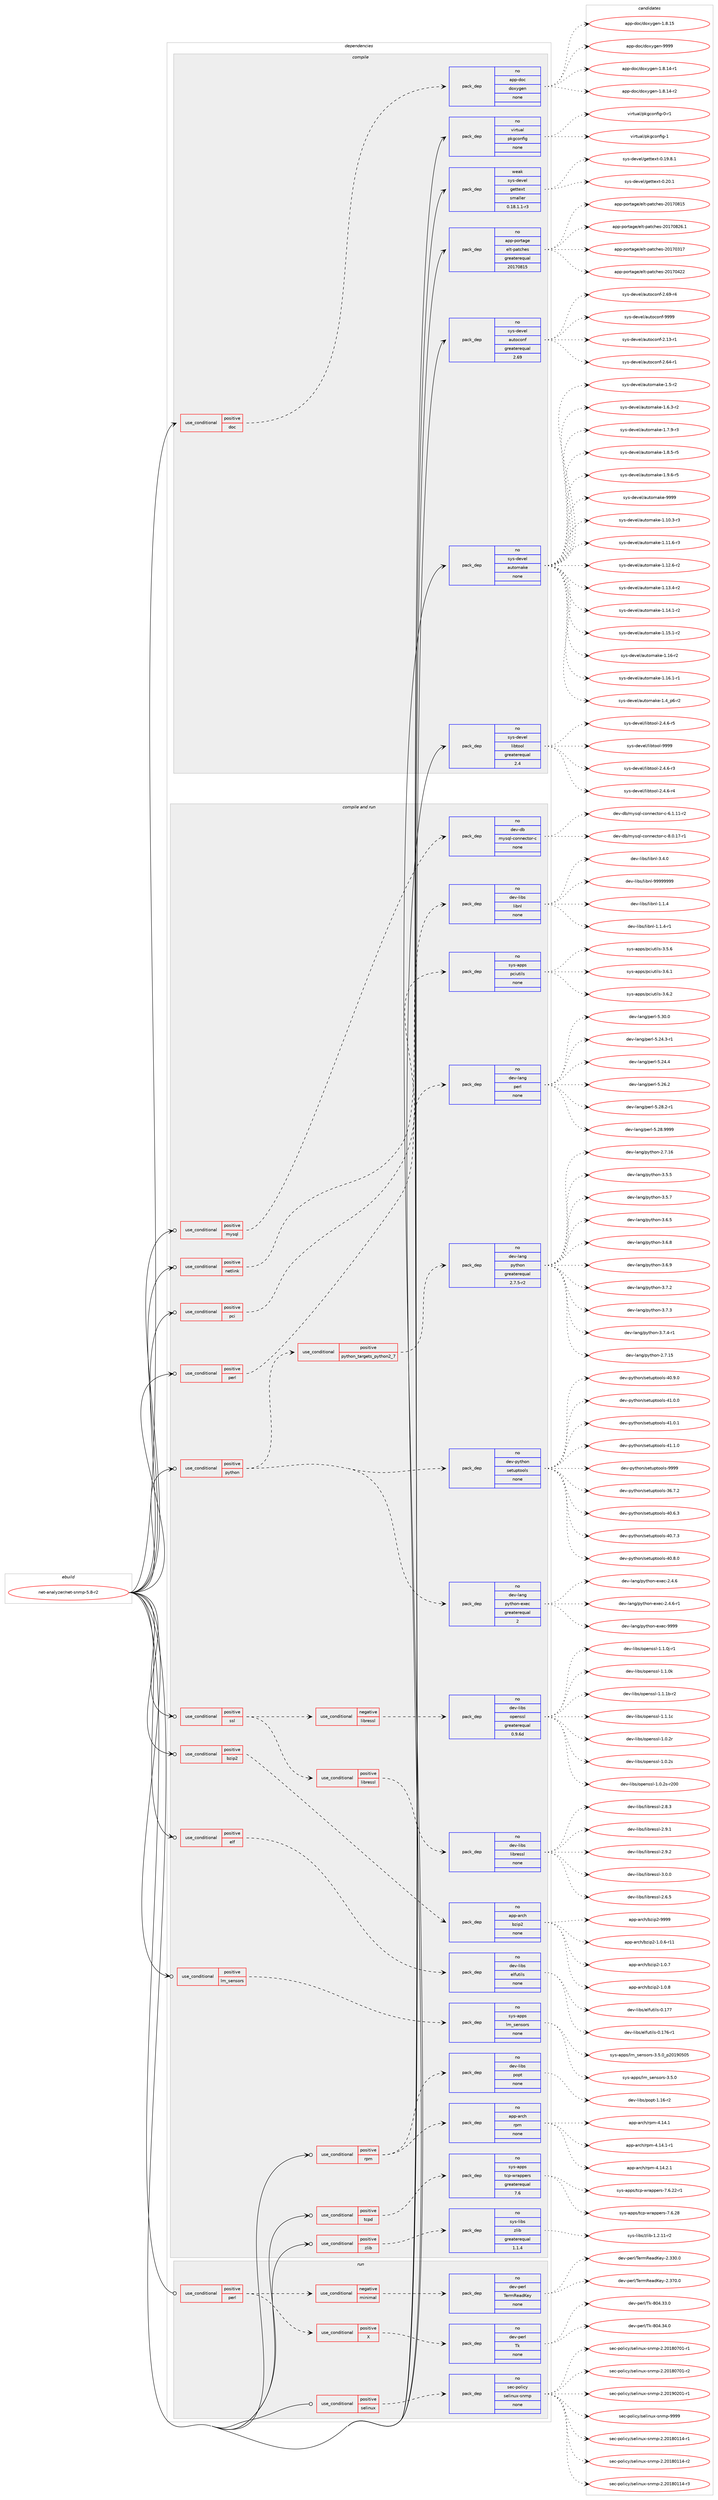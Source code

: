 digraph prolog {

# *************
# Graph options
# *************

newrank=true;
concentrate=true;
compound=true;
graph [rankdir=LR,fontname=Helvetica,fontsize=10,ranksep=1.5];#, ranksep=2.5, nodesep=0.2];
edge  [arrowhead=vee];
node  [fontname=Helvetica,fontsize=10];

# **********
# The ebuild
# **********

subgraph cluster_leftcol {
color=gray;
rank=same;
label=<<i>ebuild</i>>;
id [label="net-analyzer/net-snmp-5.8-r2", color=red, width=4, href="../net-analyzer/net-snmp-5.8-r2.svg"];
}

# ****************
# The dependencies
# ****************

subgraph cluster_midcol {
color=gray;
label=<<i>dependencies</i>>;
subgraph cluster_compile {
fillcolor="#eeeeee";
style=filled;
label=<<i>compile</i>>;
subgraph cond40 {
dependency419 [label=<<TABLE BORDER="0" CELLBORDER="1" CELLSPACING="0" CELLPADDING="4"><TR><TD ROWSPAN="3" CELLPADDING="10">use_conditional</TD></TR><TR><TD>positive</TD></TR><TR><TD>doc</TD></TR></TABLE>>, shape=none, color=red];
subgraph pack372 {
dependency420 [label=<<TABLE BORDER="0" CELLBORDER="1" CELLSPACING="0" CELLPADDING="4" WIDTH="220"><TR><TD ROWSPAN="6" CELLPADDING="30">pack_dep</TD></TR><TR><TD WIDTH="110">no</TD></TR><TR><TD>app-doc</TD></TR><TR><TD>doxygen</TD></TR><TR><TD>none</TD></TR><TR><TD></TD></TR></TABLE>>, shape=none, color=blue];
}
dependency419:e -> dependency420:w [weight=20,style="dashed",arrowhead="vee"];
}
id:e -> dependency419:w [weight=20,style="solid",arrowhead="vee"];
subgraph pack373 {
dependency421 [label=<<TABLE BORDER="0" CELLBORDER="1" CELLSPACING="0" CELLPADDING="4" WIDTH="220"><TR><TD ROWSPAN="6" CELLPADDING="30">pack_dep</TD></TR><TR><TD WIDTH="110">no</TD></TR><TR><TD>app-portage</TD></TR><TR><TD>elt-patches</TD></TR><TR><TD>greaterequal</TD></TR><TR><TD>20170815</TD></TR></TABLE>>, shape=none, color=blue];
}
id:e -> dependency421:w [weight=20,style="solid",arrowhead="vee"];
subgraph pack374 {
dependency422 [label=<<TABLE BORDER="0" CELLBORDER="1" CELLSPACING="0" CELLPADDING="4" WIDTH="220"><TR><TD ROWSPAN="6" CELLPADDING="30">pack_dep</TD></TR><TR><TD WIDTH="110">no</TD></TR><TR><TD>sys-devel</TD></TR><TR><TD>autoconf</TD></TR><TR><TD>greaterequal</TD></TR><TR><TD>2.69</TD></TR></TABLE>>, shape=none, color=blue];
}
id:e -> dependency422:w [weight=20,style="solid",arrowhead="vee"];
subgraph pack375 {
dependency423 [label=<<TABLE BORDER="0" CELLBORDER="1" CELLSPACING="0" CELLPADDING="4" WIDTH="220"><TR><TD ROWSPAN="6" CELLPADDING="30">pack_dep</TD></TR><TR><TD WIDTH="110">no</TD></TR><TR><TD>sys-devel</TD></TR><TR><TD>automake</TD></TR><TR><TD>none</TD></TR><TR><TD></TD></TR></TABLE>>, shape=none, color=blue];
}
id:e -> dependency423:w [weight=20,style="solid",arrowhead="vee"];
subgraph pack376 {
dependency424 [label=<<TABLE BORDER="0" CELLBORDER="1" CELLSPACING="0" CELLPADDING="4" WIDTH="220"><TR><TD ROWSPAN="6" CELLPADDING="30">pack_dep</TD></TR><TR><TD WIDTH="110">no</TD></TR><TR><TD>sys-devel</TD></TR><TR><TD>libtool</TD></TR><TR><TD>greaterequal</TD></TR><TR><TD>2.4</TD></TR></TABLE>>, shape=none, color=blue];
}
id:e -> dependency424:w [weight=20,style="solid",arrowhead="vee"];
subgraph pack377 {
dependency425 [label=<<TABLE BORDER="0" CELLBORDER="1" CELLSPACING="0" CELLPADDING="4" WIDTH="220"><TR><TD ROWSPAN="6" CELLPADDING="30">pack_dep</TD></TR><TR><TD WIDTH="110">no</TD></TR><TR><TD>virtual</TD></TR><TR><TD>pkgconfig</TD></TR><TR><TD>none</TD></TR><TR><TD></TD></TR></TABLE>>, shape=none, color=blue];
}
id:e -> dependency425:w [weight=20,style="solid",arrowhead="vee"];
subgraph pack378 {
dependency426 [label=<<TABLE BORDER="0" CELLBORDER="1" CELLSPACING="0" CELLPADDING="4" WIDTH="220"><TR><TD ROWSPAN="6" CELLPADDING="30">pack_dep</TD></TR><TR><TD WIDTH="110">weak</TD></TR><TR><TD>sys-devel</TD></TR><TR><TD>gettext</TD></TR><TR><TD>smaller</TD></TR><TR><TD>0.18.1.1-r3</TD></TR></TABLE>>, shape=none, color=blue];
}
id:e -> dependency426:w [weight=20,style="solid",arrowhead="vee"];
}
subgraph cluster_compileandrun {
fillcolor="#eeeeee";
style=filled;
label=<<i>compile and run</i>>;
subgraph cond41 {
dependency427 [label=<<TABLE BORDER="0" CELLBORDER="1" CELLSPACING="0" CELLPADDING="4"><TR><TD ROWSPAN="3" CELLPADDING="10">use_conditional</TD></TR><TR><TD>positive</TD></TR><TR><TD>bzip2</TD></TR></TABLE>>, shape=none, color=red];
subgraph pack379 {
dependency428 [label=<<TABLE BORDER="0" CELLBORDER="1" CELLSPACING="0" CELLPADDING="4" WIDTH="220"><TR><TD ROWSPAN="6" CELLPADDING="30">pack_dep</TD></TR><TR><TD WIDTH="110">no</TD></TR><TR><TD>app-arch</TD></TR><TR><TD>bzip2</TD></TR><TR><TD>none</TD></TR><TR><TD></TD></TR></TABLE>>, shape=none, color=blue];
}
dependency427:e -> dependency428:w [weight=20,style="dashed",arrowhead="vee"];
}
id:e -> dependency427:w [weight=20,style="solid",arrowhead="odotvee"];
subgraph cond42 {
dependency429 [label=<<TABLE BORDER="0" CELLBORDER="1" CELLSPACING="0" CELLPADDING="4"><TR><TD ROWSPAN="3" CELLPADDING="10">use_conditional</TD></TR><TR><TD>positive</TD></TR><TR><TD>elf</TD></TR></TABLE>>, shape=none, color=red];
subgraph pack380 {
dependency430 [label=<<TABLE BORDER="0" CELLBORDER="1" CELLSPACING="0" CELLPADDING="4" WIDTH="220"><TR><TD ROWSPAN="6" CELLPADDING="30">pack_dep</TD></TR><TR><TD WIDTH="110">no</TD></TR><TR><TD>dev-libs</TD></TR><TR><TD>elfutils</TD></TR><TR><TD>none</TD></TR><TR><TD></TD></TR></TABLE>>, shape=none, color=blue];
}
dependency429:e -> dependency430:w [weight=20,style="dashed",arrowhead="vee"];
}
id:e -> dependency429:w [weight=20,style="solid",arrowhead="odotvee"];
subgraph cond43 {
dependency431 [label=<<TABLE BORDER="0" CELLBORDER="1" CELLSPACING="0" CELLPADDING="4"><TR><TD ROWSPAN="3" CELLPADDING="10">use_conditional</TD></TR><TR><TD>positive</TD></TR><TR><TD>lm_sensors</TD></TR></TABLE>>, shape=none, color=red];
subgraph pack381 {
dependency432 [label=<<TABLE BORDER="0" CELLBORDER="1" CELLSPACING="0" CELLPADDING="4" WIDTH="220"><TR><TD ROWSPAN="6" CELLPADDING="30">pack_dep</TD></TR><TR><TD WIDTH="110">no</TD></TR><TR><TD>sys-apps</TD></TR><TR><TD>lm_sensors</TD></TR><TR><TD>none</TD></TR><TR><TD></TD></TR></TABLE>>, shape=none, color=blue];
}
dependency431:e -> dependency432:w [weight=20,style="dashed",arrowhead="vee"];
}
id:e -> dependency431:w [weight=20,style="solid",arrowhead="odotvee"];
subgraph cond44 {
dependency433 [label=<<TABLE BORDER="0" CELLBORDER="1" CELLSPACING="0" CELLPADDING="4"><TR><TD ROWSPAN="3" CELLPADDING="10">use_conditional</TD></TR><TR><TD>positive</TD></TR><TR><TD>mysql</TD></TR></TABLE>>, shape=none, color=red];
subgraph pack382 {
dependency434 [label=<<TABLE BORDER="0" CELLBORDER="1" CELLSPACING="0" CELLPADDING="4" WIDTH="220"><TR><TD ROWSPAN="6" CELLPADDING="30">pack_dep</TD></TR><TR><TD WIDTH="110">no</TD></TR><TR><TD>dev-db</TD></TR><TR><TD>mysql-connector-c</TD></TR><TR><TD>none</TD></TR><TR><TD></TD></TR></TABLE>>, shape=none, color=blue];
}
dependency433:e -> dependency434:w [weight=20,style="dashed",arrowhead="vee"];
}
id:e -> dependency433:w [weight=20,style="solid",arrowhead="odotvee"];
subgraph cond45 {
dependency435 [label=<<TABLE BORDER="0" CELLBORDER="1" CELLSPACING="0" CELLPADDING="4"><TR><TD ROWSPAN="3" CELLPADDING="10">use_conditional</TD></TR><TR><TD>positive</TD></TR><TR><TD>netlink</TD></TR></TABLE>>, shape=none, color=red];
subgraph pack383 {
dependency436 [label=<<TABLE BORDER="0" CELLBORDER="1" CELLSPACING="0" CELLPADDING="4" WIDTH="220"><TR><TD ROWSPAN="6" CELLPADDING="30">pack_dep</TD></TR><TR><TD WIDTH="110">no</TD></TR><TR><TD>dev-libs</TD></TR><TR><TD>libnl</TD></TR><TR><TD>none</TD></TR><TR><TD></TD></TR></TABLE>>, shape=none, color=blue];
}
dependency435:e -> dependency436:w [weight=20,style="dashed",arrowhead="vee"];
}
id:e -> dependency435:w [weight=20,style="solid",arrowhead="odotvee"];
subgraph cond46 {
dependency437 [label=<<TABLE BORDER="0" CELLBORDER="1" CELLSPACING="0" CELLPADDING="4"><TR><TD ROWSPAN="3" CELLPADDING="10">use_conditional</TD></TR><TR><TD>positive</TD></TR><TR><TD>pci</TD></TR></TABLE>>, shape=none, color=red];
subgraph pack384 {
dependency438 [label=<<TABLE BORDER="0" CELLBORDER="1" CELLSPACING="0" CELLPADDING="4" WIDTH="220"><TR><TD ROWSPAN="6" CELLPADDING="30">pack_dep</TD></TR><TR><TD WIDTH="110">no</TD></TR><TR><TD>sys-apps</TD></TR><TR><TD>pciutils</TD></TR><TR><TD>none</TD></TR><TR><TD></TD></TR></TABLE>>, shape=none, color=blue];
}
dependency437:e -> dependency438:w [weight=20,style="dashed",arrowhead="vee"];
}
id:e -> dependency437:w [weight=20,style="solid",arrowhead="odotvee"];
subgraph cond47 {
dependency439 [label=<<TABLE BORDER="0" CELLBORDER="1" CELLSPACING="0" CELLPADDING="4"><TR><TD ROWSPAN="3" CELLPADDING="10">use_conditional</TD></TR><TR><TD>positive</TD></TR><TR><TD>perl</TD></TR></TABLE>>, shape=none, color=red];
subgraph pack385 {
dependency440 [label=<<TABLE BORDER="0" CELLBORDER="1" CELLSPACING="0" CELLPADDING="4" WIDTH="220"><TR><TD ROWSPAN="6" CELLPADDING="30">pack_dep</TD></TR><TR><TD WIDTH="110">no</TD></TR><TR><TD>dev-lang</TD></TR><TR><TD>perl</TD></TR><TR><TD>none</TD></TR><TR><TD></TD></TR></TABLE>>, shape=none, color=blue];
}
dependency439:e -> dependency440:w [weight=20,style="dashed",arrowhead="vee"];
}
id:e -> dependency439:w [weight=20,style="solid",arrowhead="odotvee"];
subgraph cond48 {
dependency441 [label=<<TABLE BORDER="0" CELLBORDER="1" CELLSPACING="0" CELLPADDING="4"><TR><TD ROWSPAN="3" CELLPADDING="10">use_conditional</TD></TR><TR><TD>positive</TD></TR><TR><TD>python</TD></TR></TABLE>>, shape=none, color=red];
subgraph pack386 {
dependency442 [label=<<TABLE BORDER="0" CELLBORDER="1" CELLSPACING="0" CELLPADDING="4" WIDTH="220"><TR><TD ROWSPAN="6" CELLPADDING="30">pack_dep</TD></TR><TR><TD WIDTH="110">no</TD></TR><TR><TD>dev-python</TD></TR><TR><TD>setuptools</TD></TR><TR><TD>none</TD></TR><TR><TD></TD></TR></TABLE>>, shape=none, color=blue];
}
dependency441:e -> dependency442:w [weight=20,style="dashed",arrowhead="vee"];
subgraph cond49 {
dependency443 [label=<<TABLE BORDER="0" CELLBORDER="1" CELLSPACING="0" CELLPADDING="4"><TR><TD ROWSPAN="3" CELLPADDING="10">use_conditional</TD></TR><TR><TD>positive</TD></TR><TR><TD>python_targets_python2_7</TD></TR></TABLE>>, shape=none, color=red];
subgraph pack387 {
dependency444 [label=<<TABLE BORDER="0" CELLBORDER="1" CELLSPACING="0" CELLPADDING="4" WIDTH="220"><TR><TD ROWSPAN="6" CELLPADDING="30">pack_dep</TD></TR><TR><TD WIDTH="110">no</TD></TR><TR><TD>dev-lang</TD></TR><TR><TD>python</TD></TR><TR><TD>greaterequal</TD></TR><TR><TD>2.7.5-r2</TD></TR></TABLE>>, shape=none, color=blue];
}
dependency443:e -> dependency444:w [weight=20,style="dashed",arrowhead="vee"];
}
dependency441:e -> dependency443:w [weight=20,style="dashed",arrowhead="vee"];
subgraph pack388 {
dependency445 [label=<<TABLE BORDER="0" CELLBORDER="1" CELLSPACING="0" CELLPADDING="4" WIDTH="220"><TR><TD ROWSPAN="6" CELLPADDING="30">pack_dep</TD></TR><TR><TD WIDTH="110">no</TD></TR><TR><TD>dev-lang</TD></TR><TR><TD>python-exec</TD></TR><TR><TD>greaterequal</TD></TR><TR><TD>2</TD></TR></TABLE>>, shape=none, color=blue];
}
dependency441:e -> dependency445:w [weight=20,style="dashed",arrowhead="vee"];
}
id:e -> dependency441:w [weight=20,style="solid",arrowhead="odotvee"];
subgraph cond50 {
dependency446 [label=<<TABLE BORDER="0" CELLBORDER="1" CELLSPACING="0" CELLPADDING="4"><TR><TD ROWSPAN="3" CELLPADDING="10">use_conditional</TD></TR><TR><TD>positive</TD></TR><TR><TD>rpm</TD></TR></TABLE>>, shape=none, color=red];
subgraph pack389 {
dependency447 [label=<<TABLE BORDER="0" CELLBORDER="1" CELLSPACING="0" CELLPADDING="4" WIDTH="220"><TR><TD ROWSPAN="6" CELLPADDING="30">pack_dep</TD></TR><TR><TD WIDTH="110">no</TD></TR><TR><TD>app-arch</TD></TR><TR><TD>rpm</TD></TR><TR><TD>none</TD></TR><TR><TD></TD></TR></TABLE>>, shape=none, color=blue];
}
dependency446:e -> dependency447:w [weight=20,style="dashed",arrowhead="vee"];
subgraph pack390 {
dependency448 [label=<<TABLE BORDER="0" CELLBORDER="1" CELLSPACING="0" CELLPADDING="4" WIDTH="220"><TR><TD ROWSPAN="6" CELLPADDING="30">pack_dep</TD></TR><TR><TD WIDTH="110">no</TD></TR><TR><TD>dev-libs</TD></TR><TR><TD>popt</TD></TR><TR><TD>none</TD></TR><TR><TD></TD></TR></TABLE>>, shape=none, color=blue];
}
dependency446:e -> dependency448:w [weight=20,style="dashed",arrowhead="vee"];
}
id:e -> dependency446:w [weight=20,style="solid",arrowhead="odotvee"];
subgraph cond51 {
dependency449 [label=<<TABLE BORDER="0" CELLBORDER="1" CELLSPACING="0" CELLPADDING="4"><TR><TD ROWSPAN="3" CELLPADDING="10">use_conditional</TD></TR><TR><TD>positive</TD></TR><TR><TD>ssl</TD></TR></TABLE>>, shape=none, color=red];
subgraph cond52 {
dependency450 [label=<<TABLE BORDER="0" CELLBORDER="1" CELLSPACING="0" CELLPADDING="4"><TR><TD ROWSPAN="3" CELLPADDING="10">use_conditional</TD></TR><TR><TD>negative</TD></TR><TR><TD>libressl</TD></TR></TABLE>>, shape=none, color=red];
subgraph pack391 {
dependency451 [label=<<TABLE BORDER="0" CELLBORDER="1" CELLSPACING="0" CELLPADDING="4" WIDTH="220"><TR><TD ROWSPAN="6" CELLPADDING="30">pack_dep</TD></TR><TR><TD WIDTH="110">no</TD></TR><TR><TD>dev-libs</TD></TR><TR><TD>openssl</TD></TR><TR><TD>greaterequal</TD></TR><TR><TD>0.9.6d</TD></TR></TABLE>>, shape=none, color=blue];
}
dependency450:e -> dependency451:w [weight=20,style="dashed",arrowhead="vee"];
}
dependency449:e -> dependency450:w [weight=20,style="dashed",arrowhead="vee"];
subgraph cond53 {
dependency452 [label=<<TABLE BORDER="0" CELLBORDER="1" CELLSPACING="0" CELLPADDING="4"><TR><TD ROWSPAN="3" CELLPADDING="10">use_conditional</TD></TR><TR><TD>positive</TD></TR><TR><TD>libressl</TD></TR></TABLE>>, shape=none, color=red];
subgraph pack392 {
dependency453 [label=<<TABLE BORDER="0" CELLBORDER="1" CELLSPACING="0" CELLPADDING="4" WIDTH="220"><TR><TD ROWSPAN="6" CELLPADDING="30">pack_dep</TD></TR><TR><TD WIDTH="110">no</TD></TR><TR><TD>dev-libs</TD></TR><TR><TD>libressl</TD></TR><TR><TD>none</TD></TR><TR><TD></TD></TR></TABLE>>, shape=none, color=blue];
}
dependency452:e -> dependency453:w [weight=20,style="dashed",arrowhead="vee"];
}
dependency449:e -> dependency452:w [weight=20,style="dashed",arrowhead="vee"];
}
id:e -> dependency449:w [weight=20,style="solid",arrowhead="odotvee"];
subgraph cond54 {
dependency454 [label=<<TABLE BORDER="0" CELLBORDER="1" CELLSPACING="0" CELLPADDING="4"><TR><TD ROWSPAN="3" CELLPADDING="10">use_conditional</TD></TR><TR><TD>positive</TD></TR><TR><TD>tcpd</TD></TR></TABLE>>, shape=none, color=red];
subgraph pack393 {
dependency455 [label=<<TABLE BORDER="0" CELLBORDER="1" CELLSPACING="0" CELLPADDING="4" WIDTH="220"><TR><TD ROWSPAN="6" CELLPADDING="30">pack_dep</TD></TR><TR><TD WIDTH="110">no</TD></TR><TR><TD>sys-apps</TD></TR><TR><TD>tcp-wrappers</TD></TR><TR><TD>greaterequal</TD></TR><TR><TD>7.6</TD></TR></TABLE>>, shape=none, color=blue];
}
dependency454:e -> dependency455:w [weight=20,style="dashed",arrowhead="vee"];
}
id:e -> dependency454:w [weight=20,style="solid",arrowhead="odotvee"];
subgraph cond55 {
dependency456 [label=<<TABLE BORDER="0" CELLBORDER="1" CELLSPACING="0" CELLPADDING="4"><TR><TD ROWSPAN="3" CELLPADDING="10">use_conditional</TD></TR><TR><TD>positive</TD></TR><TR><TD>zlib</TD></TR></TABLE>>, shape=none, color=red];
subgraph pack394 {
dependency457 [label=<<TABLE BORDER="0" CELLBORDER="1" CELLSPACING="0" CELLPADDING="4" WIDTH="220"><TR><TD ROWSPAN="6" CELLPADDING="30">pack_dep</TD></TR><TR><TD WIDTH="110">no</TD></TR><TR><TD>sys-libs</TD></TR><TR><TD>zlib</TD></TR><TR><TD>greaterequal</TD></TR><TR><TD>1.1.4</TD></TR></TABLE>>, shape=none, color=blue];
}
dependency456:e -> dependency457:w [weight=20,style="dashed",arrowhead="vee"];
}
id:e -> dependency456:w [weight=20,style="solid",arrowhead="odotvee"];
}
subgraph cluster_run {
fillcolor="#eeeeee";
style=filled;
label=<<i>run</i>>;
subgraph cond56 {
dependency458 [label=<<TABLE BORDER="0" CELLBORDER="1" CELLSPACING="0" CELLPADDING="4"><TR><TD ROWSPAN="3" CELLPADDING="10">use_conditional</TD></TR><TR><TD>positive</TD></TR><TR><TD>perl</TD></TR></TABLE>>, shape=none, color=red];
subgraph cond57 {
dependency459 [label=<<TABLE BORDER="0" CELLBORDER="1" CELLSPACING="0" CELLPADDING="4"><TR><TD ROWSPAN="3" CELLPADDING="10">use_conditional</TD></TR><TR><TD>positive</TD></TR><TR><TD>X</TD></TR></TABLE>>, shape=none, color=red];
subgraph pack395 {
dependency460 [label=<<TABLE BORDER="0" CELLBORDER="1" CELLSPACING="0" CELLPADDING="4" WIDTH="220"><TR><TD ROWSPAN="6" CELLPADDING="30">pack_dep</TD></TR><TR><TD WIDTH="110">no</TD></TR><TR><TD>dev-perl</TD></TR><TR><TD>Tk</TD></TR><TR><TD>none</TD></TR><TR><TD></TD></TR></TABLE>>, shape=none, color=blue];
}
dependency459:e -> dependency460:w [weight=20,style="dashed",arrowhead="vee"];
}
dependency458:e -> dependency459:w [weight=20,style="dashed",arrowhead="vee"];
subgraph cond58 {
dependency461 [label=<<TABLE BORDER="0" CELLBORDER="1" CELLSPACING="0" CELLPADDING="4"><TR><TD ROWSPAN="3" CELLPADDING="10">use_conditional</TD></TR><TR><TD>negative</TD></TR><TR><TD>minimal</TD></TR></TABLE>>, shape=none, color=red];
subgraph pack396 {
dependency462 [label=<<TABLE BORDER="0" CELLBORDER="1" CELLSPACING="0" CELLPADDING="4" WIDTH="220"><TR><TD ROWSPAN="6" CELLPADDING="30">pack_dep</TD></TR><TR><TD WIDTH="110">no</TD></TR><TR><TD>dev-perl</TD></TR><TR><TD>TermReadKey</TD></TR><TR><TD>none</TD></TR><TR><TD></TD></TR></TABLE>>, shape=none, color=blue];
}
dependency461:e -> dependency462:w [weight=20,style="dashed",arrowhead="vee"];
}
dependency458:e -> dependency461:w [weight=20,style="dashed",arrowhead="vee"];
}
id:e -> dependency458:w [weight=20,style="solid",arrowhead="odot"];
subgraph cond59 {
dependency463 [label=<<TABLE BORDER="0" CELLBORDER="1" CELLSPACING="0" CELLPADDING="4"><TR><TD ROWSPAN="3" CELLPADDING="10">use_conditional</TD></TR><TR><TD>positive</TD></TR><TR><TD>selinux</TD></TR></TABLE>>, shape=none, color=red];
subgraph pack397 {
dependency464 [label=<<TABLE BORDER="0" CELLBORDER="1" CELLSPACING="0" CELLPADDING="4" WIDTH="220"><TR><TD ROWSPAN="6" CELLPADDING="30">pack_dep</TD></TR><TR><TD WIDTH="110">no</TD></TR><TR><TD>sec-policy</TD></TR><TR><TD>selinux-snmp</TD></TR><TR><TD>none</TD></TR><TR><TD></TD></TR></TABLE>>, shape=none, color=blue];
}
dependency463:e -> dependency464:w [weight=20,style="dashed",arrowhead="vee"];
}
id:e -> dependency463:w [weight=20,style="solid",arrowhead="odot"];
}
}

# **************
# The candidates
# **************

subgraph cluster_choices {
rank=same;
color=gray;
label=<<i>candidates</i>>;

subgraph choice372 {
color=black;
nodesep=1;
choice97112112451001119947100111120121103101110454946564649524511449 [label="app-doc/doxygen-1.8.14-r1", color=red, width=4,href="../app-doc/doxygen-1.8.14-r1.svg"];
choice97112112451001119947100111120121103101110454946564649524511450 [label="app-doc/doxygen-1.8.14-r2", color=red, width=4,href="../app-doc/doxygen-1.8.14-r2.svg"];
choice9711211245100111994710011112012110310111045494656464953 [label="app-doc/doxygen-1.8.15", color=red, width=4,href="../app-doc/doxygen-1.8.15.svg"];
choice971121124510011199471001111201211031011104557575757 [label="app-doc/doxygen-9999", color=red, width=4,href="../app-doc/doxygen-9999.svg"];
dependency420:e -> choice97112112451001119947100111120121103101110454946564649524511449:w [style=dotted,weight="100"];
dependency420:e -> choice97112112451001119947100111120121103101110454946564649524511450:w [style=dotted,weight="100"];
dependency420:e -> choice9711211245100111994710011112012110310111045494656464953:w [style=dotted,weight="100"];
dependency420:e -> choice971121124510011199471001111201211031011104557575757:w [style=dotted,weight="100"];
}
subgraph choice373 {
color=black;
nodesep=1;
choice97112112451121111141169710310147101108116451129711699104101115455048495548514955 [label="app-portage/elt-patches-20170317", color=red, width=4,href="../app-portage/elt-patches-20170317.svg"];
choice97112112451121111141169710310147101108116451129711699104101115455048495548525050 [label="app-portage/elt-patches-20170422", color=red, width=4,href="../app-portage/elt-patches-20170422.svg"];
choice97112112451121111141169710310147101108116451129711699104101115455048495548564953 [label="app-portage/elt-patches-20170815", color=red, width=4,href="../app-portage/elt-patches-20170815.svg"];
choice971121124511211111411697103101471011081164511297116991041011154550484955485650544649 [label="app-portage/elt-patches-20170826.1", color=red, width=4,href="../app-portage/elt-patches-20170826.1.svg"];
dependency421:e -> choice97112112451121111141169710310147101108116451129711699104101115455048495548514955:w [style=dotted,weight="100"];
dependency421:e -> choice97112112451121111141169710310147101108116451129711699104101115455048495548525050:w [style=dotted,weight="100"];
dependency421:e -> choice97112112451121111141169710310147101108116451129711699104101115455048495548564953:w [style=dotted,weight="100"];
dependency421:e -> choice971121124511211111411697103101471011081164511297116991041011154550484955485650544649:w [style=dotted,weight="100"];
}
subgraph choice374 {
color=black;
nodesep=1;
choice1151211154510010111810110847971171161119911111010245504649514511449 [label="sys-devel/autoconf-2.13-r1", color=red, width=4,href="../sys-devel/autoconf-2.13-r1.svg"];
choice1151211154510010111810110847971171161119911111010245504654524511449 [label="sys-devel/autoconf-2.64-r1", color=red, width=4,href="../sys-devel/autoconf-2.64-r1.svg"];
choice1151211154510010111810110847971171161119911111010245504654574511452 [label="sys-devel/autoconf-2.69-r4", color=red, width=4,href="../sys-devel/autoconf-2.69-r4.svg"];
choice115121115451001011181011084797117116111991111101024557575757 [label="sys-devel/autoconf-9999", color=red, width=4,href="../sys-devel/autoconf-9999.svg"];
dependency422:e -> choice1151211154510010111810110847971171161119911111010245504649514511449:w [style=dotted,weight="100"];
dependency422:e -> choice1151211154510010111810110847971171161119911111010245504654524511449:w [style=dotted,weight="100"];
dependency422:e -> choice1151211154510010111810110847971171161119911111010245504654574511452:w [style=dotted,weight="100"];
dependency422:e -> choice115121115451001011181011084797117116111991111101024557575757:w [style=dotted,weight="100"];
}
subgraph choice375 {
color=black;
nodesep=1;
choice11512111545100101118101108479711711611110997107101454946494846514511451 [label="sys-devel/automake-1.10.3-r3", color=red, width=4,href="../sys-devel/automake-1.10.3-r3.svg"];
choice11512111545100101118101108479711711611110997107101454946494946544511451 [label="sys-devel/automake-1.11.6-r3", color=red, width=4,href="../sys-devel/automake-1.11.6-r3.svg"];
choice11512111545100101118101108479711711611110997107101454946495046544511450 [label="sys-devel/automake-1.12.6-r2", color=red, width=4,href="../sys-devel/automake-1.12.6-r2.svg"];
choice11512111545100101118101108479711711611110997107101454946495146524511450 [label="sys-devel/automake-1.13.4-r2", color=red, width=4,href="../sys-devel/automake-1.13.4-r2.svg"];
choice11512111545100101118101108479711711611110997107101454946495246494511450 [label="sys-devel/automake-1.14.1-r2", color=red, width=4,href="../sys-devel/automake-1.14.1-r2.svg"];
choice11512111545100101118101108479711711611110997107101454946495346494511450 [label="sys-devel/automake-1.15.1-r2", color=red, width=4,href="../sys-devel/automake-1.15.1-r2.svg"];
choice1151211154510010111810110847971171161111099710710145494649544511450 [label="sys-devel/automake-1.16-r2", color=red, width=4,href="../sys-devel/automake-1.16-r2.svg"];
choice11512111545100101118101108479711711611110997107101454946495446494511449 [label="sys-devel/automake-1.16.1-r1", color=red, width=4,href="../sys-devel/automake-1.16.1-r1.svg"];
choice115121115451001011181011084797117116111109971071014549465295112544511450 [label="sys-devel/automake-1.4_p6-r2", color=red, width=4,href="../sys-devel/automake-1.4_p6-r2.svg"];
choice11512111545100101118101108479711711611110997107101454946534511450 [label="sys-devel/automake-1.5-r2", color=red, width=4,href="../sys-devel/automake-1.5-r2.svg"];
choice115121115451001011181011084797117116111109971071014549465446514511450 [label="sys-devel/automake-1.6.3-r2", color=red, width=4,href="../sys-devel/automake-1.6.3-r2.svg"];
choice115121115451001011181011084797117116111109971071014549465546574511451 [label="sys-devel/automake-1.7.9-r3", color=red, width=4,href="../sys-devel/automake-1.7.9-r3.svg"];
choice115121115451001011181011084797117116111109971071014549465646534511453 [label="sys-devel/automake-1.8.5-r5", color=red, width=4,href="../sys-devel/automake-1.8.5-r5.svg"];
choice115121115451001011181011084797117116111109971071014549465746544511453 [label="sys-devel/automake-1.9.6-r5", color=red, width=4,href="../sys-devel/automake-1.9.6-r5.svg"];
choice115121115451001011181011084797117116111109971071014557575757 [label="sys-devel/automake-9999", color=red, width=4,href="../sys-devel/automake-9999.svg"];
dependency423:e -> choice11512111545100101118101108479711711611110997107101454946494846514511451:w [style=dotted,weight="100"];
dependency423:e -> choice11512111545100101118101108479711711611110997107101454946494946544511451:w [style=dotted,weight="100"];
dependency423:e -> choice11512111545100101118101108479711711611110997107101454946495046544511450:w [style=dotted,weight="100"];
dependency423:e -> choice11512111545100101118101108479711711611110997107101454946495146524511450:w [style=dotted,weight="100"];
dependency423:e -> choice11512111545100101118101108479711711611110997107101454946495246494511450:w [style=dotted,weight="100"];
dependency423:e -> choice11512111545100101118101108479711711611110997107101454946495346494511450:w [style=dotted,weight="100"];
dependency423:e -> choice1151211154510010111810110847971171161111099710710145494649544511450:w [style=dotted,weight="100"];
dependency423:e -> choice11512111545100101118101108479711711611110997107101454946495446494511449:w [style=dotted,weight="100"];
dependency423:e -> choice115121115451001011181011084797117116111109971071014549465295112544511450:w [style=dotted,weight="100"];
dependency423:e -> choice11512111545100101118101108479711711611110997107101454946534511450:w [style=dotted,weight="100"];
dependency423:e -> choice115121115451001011181011084797117116111109971071014549465446514511450:w [style=dotted,weight="100"];
dependency423:e -> choice115121115451001011181011084797117116111109971071014549465546574511451:w [style=dotted,weight="100"];
dependency423:e -> choice115121115451001011181011084797117116111109971071014549465646534511453:w [style=dotted,weight="100"];
dependency423:e -> choice115121115451001011181011084797117116111109971071014549465746544511453:w [style=dotted,weight="100"];
dependency423:e -> choice115121115451001011181011084797117116111109971071014557575757:w [style=dotted,weight="100"];
}
subgraph choice376 {
color=black;
nodesep=1;
choice1151211154510010111810110847108105981161111111084550465246544511451 [label="sys-devel/libtool-2.4.6-r3", color=red, width=4,href="../sys-devel/libtool-2.4.6-r3.svg"];
choice1151211154510010111810110847108105981161111111084550465246544511452 [label="sys-devel/libtool-2.4.6-r4", color=red, width=4,href="../sys-devel/libtool-2.4.6-r4.svg"];
choice1151211154510010111810110847108105981161111111084550465246544511453 [label="sys-devel/libtool-2.4.6-r5", color=red, width=4,href="../sys-devel/libtool-2.4.6-r5.svg"];
choice1151211154510010111810110847108105981161111111084557575757 [label="sys-devel/libtool-9999", color=red, width=4,href="../sys-devel/libtool-9999.svg"];
dependency424:e -> choice1151211154510010111810110847108105981161111111084550465246544511451:w [style=dotted,weight="100"];
dependency424:e -> choice1151211154510010111810110847108105981161111111084550465246544511452:w [style=dotted,weight="100"];
dependency424:e -> choice1151211154510010111810110847108105981161111111084550465246544511453:w [style=dotted,weight="100"];
dependency424:e -> choice1151211154510010111810110847108105981161111111084557575757:w [style=dotted,weight="100"];
}
subgraph choice377 {
color=black;
nodesep=1;
choice11810511411611797108471121071039911111010210510345484511449 [label="virtual/pkgconfig-0-r1", color=red, width=4,href="../virtual/pkgconfig-0-r1.svg"];
choice1181051141161179710847112107103991111101021051034549 [label="virtual/pkgconfig-1", color=red, width=4,href="../virtual/pkgconfig-1.svg"];
dependency425:e -> choice11810511411611797108471121071039911111010210510345484511449:w [style=dotted,weight="100"];
dependency425:e -> choice1181051141161179710847112107103991111101021051034549:w [style=dotted,weight="100"];
}
subgraph choice378 {
color=black;
nodesep=1;
choice1151211154510010111810110847103101116116101120116454846495746564649 [label="sys-devel/gettext-0.19.8.1", color=red, width=4,href="../sys-devel/gettext-0.19.8.1.svg"];
choice115121115451001011181011084710310111611610112011645484650484649 [label="sys-devel/gettext-0.20.1", color=red, width=4,href="../sys-devel/gettext-0.20.1.svg"];
dependency426:e -> choice1151211154510010111810110847103101116116101120116454846495746564649:w [style=dotted,weight="100"];
dependency426:e -> choice115121115451001011181011084710310111611610112011645484650484649:w [style=dotted,weight="100"];
}
subgraph choice379 {
color=black;
nodesep=1;
choice97112112459711499104479812210511250454946484654451144949 [label="app-arch/bzip2-1.0.6-r11", color=red, width=4,href="../app-arch/bzip2-1.0.6-r11.svg"];
choice97112112459711499104479812210511250454946484655 [label="app-arch/bzip2-1.0.7", color=red, width=4,href="../app-arch/bzip2-1.0.7.svg"];
choice97112112459711499104479812210511250454946484656 [label="app-arch/bzip2-1.0.8", color=red, width=4,href="../app-arch/bzip2-1.0.8.svg"];
choice971121124597114991044798122105112504557575757 [label="app-arch/bzip2-9999", color=red, width=4,href="../app-arch/bzip2-9999.svg"];
dependency428:e -> choice97112112459711499104479812210511250454946484654451144949:w [style=dotted,weight="100"];
dependency428:e -> choice97112112459711499104479812210511250454946484655:w [style=dotted,weight="100"];
dependency428:e -> choice97112112459711499104479812210511250454946484656:w [style=dotted,weight="100"];
dependency428:e -> choice971121124597114991044798122105112504557575757:w [style=dotted,weight="100"];
}
subgraph choice380 {
color=black;
nodesep=1;
choice1001011184510810598115471011081021171161051081154548464955544511449 [label="dev-libs/elfutils-0.176-r1", color=red, width=4,href="../dev-libs/elfutils-0.176-r1.svg"];
choice100101118451081059811547101108102117116105108115454846495555 [label="dev-libs/elfutils-0.177", color=red, width=4,href="../dev-libs/elfutils-0.177.svg"];
dependency430:e -> choice1001011184510810598115471011081021171161051081154548464955544511449:w [style=dotted,weight="100"];
dependency430:e -> choice100101118451081059811547101108102117116105108115454846495555:w [style=dotted,weight="100"];
}
subgraph choice381 {
color=black;
nodesep=1;
choice11512111545971121121154710810995115101110115111114115455146534648 [label="sys-apps/lm_sensors-3.5.0", color=red, width=4,href="../sys-apps/lm_sensors-3.5.0.svg"];
choice11512111545971121121154710810995115101110115111114115455146534648951125048495748534853 [label="sys-apps/lm_sensors-3.5.0_p20190505", color=red, width=4,href="../sys-apps/lm_sensors-3.5.0_p20190505.svg"];
dependency432:e -> choice11512111545971121121154710810995115101110115111114115455146534648:w [style=dotted,weight="100"];
dependency432:e -> choice11512111545971121121154710810995115101110115111114115455146534648951125048495748534853:w [style=dotted,weight="100"];
}
subgraph choice382 {
color=black;
nodesep=1;
choice1001011184510098471091211151131084599111110110101991161111144599455446494649494511450 [label="dev-db/mysql-connector-c-6.1.11-r2", color=red, width=4,href="../dev-db/mysql-connector-c-6.1.11-r2.svg"];
choice1001011184510098471091211151131084599111110110101991161111144599455646484649554511449 [label="dev-db/mysql-connector-c-8.0.17-r1", color=red, width=4,href="../dev-db/mysql-connector-c-8.0.17-r1.svg"];
dependency434:e -> choice1001011184510098471091211151131084599111110110101991161111144599455446494649494511450:w [style=dotted,weight="100"];
dependency434:e -> choice1001011184510098471091211151131084599111110110101991161111144599455646484649554511449:w [style=dotted,weight="100"];
}
subgraph choice383 {
color=black;
nodesep=1;
choice10010111845108105981154710810598110108454946494652 [label="dev-libs/libnl-1.1.4", color=red, width=4,href="../dev-libs/libnl-1.1.4.svg"];
choice100101118451081059811547108105981101084549464946524511449 [label="dev-libs/libnl-1.1.4-r1", color=red, width=4,href="../dev-libs/libnl-1.1.4-r1.svg"];
choice10010111845108105981154710810598110108455146524648 [label="dev-libs/libnl-3.4.0", color=red, width=4,href="../dev-libs/libnl-3.4.0.svg"];
choice10010111845108105981154710810598110108455757575757575757 [label="dev-libs/libnl-99999999", color=red, width=4,href="../dev-libs/libnl-99999999.svg"];
dependency436:e -> choice10010111845108105981154710810598110108454946494652:w [style=dotted,weight="100"];
dependency436:e -> choice100101118451081059811547108105981101084549464946524511449:w [style=dotted,weight="100"];
dependency436:e -> choice10010111845108105981154710810598110108455146524648:w [style=dotted,weight="100"];
dependency436:e -> choice10010111845108105981154710810598110108455757575757575757:w [style=dotted,weight="100"];
}
subgraph choice384 {
color=black;
nodesep=1;
choice11512111545971121121154711299105117116105108115455146534654 [label="sys-apps/pciutils-3.5.6", color=red, width=4,href="../sys-apps/pciutils-3.5.6.svg"];
choice11512111545971121121154711299105117116105108115455146544649 [label="sys-apps/pciutils-3.6.1", color=red, width=4,href="../sys-apps/pciutils-3.6.1.svg"];
choice11512111545971121121154711299105117116105108115455146544650 [label="sys-apps/pciutils-3.6.2", color=red, width=4,href="../sys-apps/pciutils-3.6.2.svg"];
dependency438:e -> choice11512111545971121121154711299105117116105108115455146534654:w [style=dotted,weight="100"];
dependency438:e -> choice11512111545971121121154711299105117116105108115455146544649:w [style=dotted,weight="100"];
dependency438:e -> choice11512111545971121121154711299105117116105108115455146544650:w [style=dotted,weight="100"];
}
subgraph choice385 {
color=black;
nodesep=1;
choice100101118451089711010347112101114108455346505246514511449 [label="dev-lang/perl-5.24.3-r1", color=red, width=4,href="../dev-lang/perl-5.24.3-r1.svg"];
choice10010111845108971101034711210111410845534650524652 [label="dev-lang/perl-5.24.4", color=red, width=4,href="../dev-lang/perl-5.24.4.svg"];
choice10010111845108971101034711210111410845534650544650 [label="dev-lang/perl-5.26.2", color=red, width=4,href="../dev-lang/perl-5.26.2.svg"];
choice100101118451089711010347112101114108455346505646504511449 [label="dev-lang/perl-5.28.2-r1", color=red, width=4,href="../dev-lang/perl-5.28.2-r1.svg"];
choice10010111845108971101034711210111410845534650564657575757 [label="dev-lang/perl-5.28.9999", color=red, width=4,href="../dev-lang/perl-5.28.9999.svg"];
choice10010111845108971101034711210111410845534651484648 [label="dev-lang/perl-5.30.0", color=red, width=4,href="../dev-lang/perl-5.30.0.svg"];
dependency440:e -> choice100101118451089711010347112101114108455346505246514511449:w [style=dotted,weight="100"];
dependency440:e -> choice10010111845108971101034711210111410845534650524652:w [style=dotted,weight="100"];
dependency440:e -> choice10010111845108971101034711210111410845534650544650:w [style=dotted,weight="100"];
dependency440:e -> choice100101118451089711010347112101114108455346505646504511449:w [style=dotted,weight="100"];
dependency440:e -> choice10010111845108971101034711210111410845534650564657575757:w [style=dotted,weight="100"];
dependency440:e -> choice10010111845108971101034711210111410845534651484648:w [style=dotted,weight="100"];
}
subgraph choice386 {
color=black;
nodesep=1;
choice100101118451121211161041111104711510111611711211611111110811545515446554650 [label="dev-python/setuptools-36.7.2", color=red, width=4,href="../dev-python/setuptools-36.7.2.svg"];
choice100101118451121211161041111104711510111611711211611111110811545524846544651 [label="dev-python/setuptools-40.6.3", color=red, width=4,href="../dev-python/setuptools-40.6.3.svg"];
choice100101118451121211161041111104711510111611711211611111110811545524846554651 [label="dev-python/setuptools-40.7.3", color=red, width=4,href="../dev-python/setuptools-40.7.3.svg"];
choice100101118451121211161041111104711510111611711211611111110811545524846564648 [label="dev-python/setuptools-40.8.0", color=red, width=4,href="../dev-python/setuptools-40.8.0.svg"];
choice100101118451121211161041111104711510111611711211611111110811545524846574648 [label="dev-python/setuptools-40.9.0", color=red, width=4,href="../dev-python/setuptools-40.9.0.svg"];
choice100101118451121211161041111104711510111611711211611111110811545524946484648 [label="dev-python/setuptools-41.0.0", color=red, width=4,href="../dev-python/setuptools-41.0.0.svg"];
choice100101118451121211161041111104711510111611711211611111110811545524946484649 [label="dev-python/setuptools-41.0.1", color=red, width=4,href="../dev-python/setuptools-41.0.1.svg"];
choice100101118451121211161041111104711510111611711211611111110811545524946494648 [label="dev-python/setuptools-41.1.0", color=red, width=4,href="../dev-python/setuptools-41.1.0.svg"];
choice10010111845112121116104111110471151011161171121161111111081154557575757 [label="dev-python/setuptools-9999", color=red, width=4,href="../dev-python/setuptools-9999.svg"];
dependency442:e -> choice100101118451121211161041111104711510111611711211611111110811545515446554650:w [style=dotted,weight="100"];
dependency442:e -> choice100101118451121211161041111104711510111611711211611111110811545524846544651:w [style=dotted,weight="100"];
dependency442:e -> choice100101118451121211161041111104711510111611711211611111110811545524846554651:w [style=dotted,weight="100"];
dependency442:e -> choice100101118451121211161041111104711510111611711211611111110811545524846564648:w [style=dotted,weight="100"];
dependency442:e -> choice100101118451121211161041111104711510111611711211611111110811545524846574648:w [style=dotted,weight="100"];
dependency442:e -> choice100101118451121211161041111104711510111611711211611111110811545524946484648:w [style=dotted,weight="100"];
dependency442:e -> choice100101118451121211161041111104711510111611711211611111110811545524946484649:w [style=dotted,weight="100"];
dependency442:e -> choice100101118451121211161041111104711510111611711211611111110811545524946494648:w [style=dotted,weight="100"];
dependency442:e -> choice10010111845112121116104111110471151011161171121161111111081154557575757:w [style=dotted,weight="100"];
}
subgraph choice387 {
color=black;
nodesep=1;
choice10010111845108971101034711212111610411111045504655464953 [label="dev-lang/python-2.7.15", color=red, width=4,href="../dev-lang/python-2.7.15.svg"];
choice10010111845108971101034711212111610411111045504655464954 [label="dev-lang/python-2.7.16", color=red, width=4,href="../dev-lang/python-2.7.16.svg"];
choice100101118451089711010347112121116104111110455146534653 [label="dev-lang/python-3.5.5", color=red, width=4,href="../dev-lang/python-3.5.5.svg"];
choice100101118451089711010347112121116104111110455146534655 [label="dev-lang/python-3.5.7", color=red, width=4,href="../dev-lang/python-3.5.7.svg"];
choice100101118451089711010347112121116104111110455146544653 [label="dev-lang/python-3.6.5", color=red, width=4,href="../dev-lang/python-3.6.5.svg"];
choice100101118451089711010347112121116104111110455146544656 [label="dev-lang/python-3.6.8", color=red, width=4,href="../dev-lang/python-3.6.8.svg"];
choice100101118451089711010347112121116104111110455146544657 [label="dev-lang/python-3.6.9", color=red, width=4,href="../dev-lang/python-3.6.9.svg"];
choice100101118451089711010347112121116104111110455146554650 [label="dev-lang/python-3.7.2", color=red, width=4,href="../dev-lang/python-3.7.2.svg"];
choice100101118451089711010347112121116104111110455146554651 [label="dev-lang/python-3.7.3", color=red, width=4,href="../dev-lang/python-3.7.3.svg"];
choice1001011184510897110103471121211161041111104551465546524511449 [label="dev-lang/python-3.7.4-r1", color=red, width=4,href="../dev-lang/python-3.7.4-r1.svg"];
dependency444:e -> choice10010111845108971101034711212111610411111045504655464953:w [style=dotted,weight="100"];
dependency444:e -> choice10010111845108971101034711212111610411111045504655464954:w [style=dotted,weight="100"];
dependency444:e -> choice100101118451089711010347112121116104111110455146534653:w [style=dotted,weight="100"];
dependency444:e -> choice100101118451089711010347112121116104111110455146534655:w [style=dotted,weight="100"];
dependency444:e -> choice100101118451089711010347112121116104111110455146544653:w [style=dotted,weight="100"];
dependency444:e -> choice100101118451089711010347112121116104111110455146544656:w [style=dotted,weight="100"];
dependency444:e -> choice100101118451089711010347112121116104111110455146544657:w [style=dotted,weight="100"];
dependency444:e -> choice100101118451089711010347112121116104111110455146554650:w [style=dotted,weight="100"];
dependency444:e -> choice100101118451089711010347112121116104111110455146554651:w [style=dotted,weight="100"];
dependency444:e -> choice1001011184510897110103471121211161041111104551465546524511449:w [style=dotted,weight="100"];
}
subgraph choice388 {
color=black;
nodesep=1;
choice1001011184510897110103471121211161041111104510112010199455046524654 [label="dev-lang/python-exec-2.4.6", color=red, width=4,href="../dev-lang/python-exec-2.4.6.svg"];
choice10010111845108971101034711212111610411111045101120101994550465246544511449 [label="dev-lang/python-exec-2.4.6-r1", color=red, width=4,href="../dev-lang/python-exec-2.4.6-r1.svg"];
choice10010111845108971101034711212111610411111045101120101994557575757 [label="dev-lang/python-exec-9999", color=red, width=4,href="../dev-lang/python-exec-9999.svg"];
dependency445:e -> choice1001011184510897110103471121211161041111104510112010199455046524654:w [style=dotted,weight="100"];
dependency445:e -> choice10010111845108971101034711212111610411111045101120101994550465246544511449:w [style=dotted,weight="100"];
dependency445:e -> choice10010111845108971101034711212111610411111045101120101994557575757:w [style=dotted,weight="100"];
}
subgraph choice389 {
color=black;
nodesep=1;
choice971121124597114991044711411210945524649524649 [label="app-arch/rpm-4.14.1", color=red, width=4,href="../app-arch/rpm-4.14.1.svg"];
choice9711211245971149910447114112109455246495246494511449 [label="app-arch/rpm-4.14.1-r1", color=red, width=4,href="../app-arch/rpm-4.14.1-r1.svg"];
choice9711211245971149910447114112109455246495246504649 [label="app-arch/rpm-4.14.2.1", color=red, width=4,href="../app-arch/rpm-4.14.2.1.svg"];
dependency447:e -> choice971121124597114991044711411210945524649524649:w [style=dotted,weight="100"];
dependency447:e -> choice9711211245971149910447114112109455246495246494511449:w [style=dotted,weight="100"];
dependency447:e -> choice9711211245971149910447114112109455246495246504649:w [style=dotted,weight="100"];
}
subgraph choice390 {
color=black;
nodesep=1;
choice10010111845108105981154711211111211645494649544511450 [label="dev-libs/popt-1.16-r2", color=red, width=4,href="../dev-libs/popt-1.16-r2.svg"];
dependency448:e -> choice10010111845108105981154711211111211645494649544511450:w [style=dotted,weight="100"];
}
subgraph choice391 {
color=black;
nodesep=1;
choice100101118451081059811547111112101110115115108454946484650114 [label="dev-libs/openssl-1.0.2r", color=red, width=4,href="../dev-libs/openssl-1.0.2r.svg"];
choice100101118451081059811547111112101110115115108454946484650115 [label="dev-libs/openssl-1.0.2s", color=red, width=4,href="../dev-libs/openssl-1.0.2s.svg"];
choice10010111845108105981154711111210111011511510845494648465011545114504848 [label="dev-libs/openssl-1.0.2s-r200", color=red, width=4,href="../dev-libs/openssl-1.0.2s-r200.svg"];
choice1001011184510810598115471111121011101151151084549464946481064511449 [label="dev-libs/openssl-1.1.0j-r1", color=red, width=4,href="../dev-libs/openssl-1.1.0j-r1.svg"];
choice100101118451081059811547111112101110115115108454946494648107 [label="dev-libs/openssl-1.1.0k", color=red, width=4,href="../dev-libs/openssl-1.1.0k.svg"];
choice100101118451081059811547111112101110115115108454946494649984511450 [label="dev-libs/openssl-1.1.1b-r2", color=red, width=4,href="../dev-libs/openssl-1.1.1b-r2.svg"];
choice10010111845108105981154711111210111011511510845494649464999 [label="dev-libs/openssl-1.1.1c", color=red, width=4,href="../dev-libs/openssl-1.1.1c.svg"];
dependency451:e -> choice100101118451081059811547111112101110115115108454946484650114:w [style=dotted,weight="100"];
dependency451:e -> choice100101118451081059811547111112101110115115108454946484650115:w [style=dotted,weight="100"];
dependency451:e -> choice10010111845108105981154711111210111011511510845494648465011545114504848:w [style=dotted,weight="100"];
dependency451:e -> choice1001011184510810598115471111121011101151151084549464946481064511449:w [style=dotted,weight="100"];
dependency451:e -> choice100101118451081059811547111112101110115115108454946494648107:w [style=dotted,weight="100"];
dependency451:e -> choice100101118451081059811547111112101110115115108454946494649984511450:w [style=dotted,weight="100"];
dependency451:e -> choice10010111845108105981154711111210111011511510845494649464999:w [style=dotted,weight="100"];
}
subgraph choice392 {
color=black;
nodesep=1;
choice10010111845108105981154710810598114101115115108455046544653 [label="dev-libs/libressl-2.6.5", color=red, width=4,href="../dev-libs/libressl-2.6.5.svg"];
choice10010111845108105981154710810598114101115115108455046564651 [label="dev-libs/libressl-2.8.3", color=red, width=4,href="../dev-libs/libressl-2.8.3.svg"];
choice10010111845108105981154710810598114101115115108455046574649 [label="dev-libs/libressl-2.9.1", color=red, width=4,href="../dev-libs/libressl-2.9.1.svg"];
choice10010111845108105981154710810598114101115115108455046574650 [label="dev-libs/libressl-2.9.2", color=red, width=4,href="../dev-libs/libressl-2.9.2.svg"];
choice10010111845108105981154710810598114101115115108455146484648 [label="dev-libs/libressl-3.0.0", color=red, width=4,href="../dev-libs/libressl-3.0.0.svg"];
dependency453:e -> choice10010111845108105981154710810598114101115115108455046544653:w [style=dotted,weight="100"];
dependency453:e -> choice10010111845108105981154710810598114101115115108455046564651:w [style=dotted,weight="100"];
dependency453:e -> choice10010111845108105981154710810598114101115115108455046574649:w [style=dotted,weight="100"];
dependency453:e -> choice10010111845108105981154710810598114101115115108455046574650:w [style=dotted,weight="100"];
dependency453:e -> choice10010111845108105981154710810598114101115115108455146484648:w [style=dotted,weight="100"];
}
subgraph choice393 {
color=black;
nodesep=1;
choice115121115459711211211547116991124511911497112112101114115455546544650504511449 [label="sys-apps/tcp-wrappers-7.6.22-r1", color=red, width=4,href="../sys-apps/tcp-wrappers-7.6.22-r1.svg"];
choice11512111545971121121154711699112451191149711211210111411545554654465056 [label="sys-apps/tcp-wrappers-7.6.28", color=red, width=4,href="../sys-apps/tcp-wrappers-7.6.28.svg"];
dependency455:e -> choice115121115459711211211547116991124511911497112112101114115455546544650504511449:w [style=dotted,weight="100"];
dependency455:e -> choice11512111545971121121154711699112451191149711211210111411545554654465056:w [style=dotted,weight="100"];
}
subgraph choice394 {
color=black;
nodesep=1;
choice11512111545108105981154712210810598454946504649494511450 [label="sys-libs/zlib-1.2.11-r2", color=red, width=4,href="../sys-libs/zlib-1.2.11-r2.svg"];
dependency457:e -> choice11512111545108105981154712210810598454946504649494511450:w [style=dotted,weight="100"];
}
subgraph choice395 {
color=black;
nodesep=1;
choice100101118451121011141084784107455648524651514648 [label="dev-perl/Tk-804.33.0", color=red, width=4,href="../dev-perl/Tk-804.33.0.svg"];
choice100101118451121011141084784107455648524651524648 [label="dev-perl/Tk-804.34.0", color=red, width=4,href="../dev-perl/Tk-804.34.0.svg"];
dependency460:e -> choice100101118451121011141084784107455648524651514648:w [style=dotted,weight="100"];
dependency460:e -> choice100101118451121011141084784107455648524651524648:w [style=dotted,weight="100"];
}
subgraph choice396 {
color=black;
nodesep=1;
choice1001011184511210111410847841011141098210197100751011214550465151484648 [label="dev-perl/TermReadKey-2.330.0", color=red, width=4,href="../dev-perl/TermReadKey-2.330.0.svg"];
choice1001011184511210111410847841011141098210197100751011214550465155484648 [label="dev-perl/TermReadKey-2.370.0", color=red, width=4,href="../dev-perl/TermReadKey-2.370.0.svg"];
dependency462:e -> choice1001011184511210111410847841011141098210197100751011214550465151484648:w [style=dotted,weight="100"];
dependency462:e -> choice1001011184511210111410847841011141098210197100751011214550465155484648:w [style=dotted,weight="100"];
}
subgraph choice397 {
color=black;
nodesep=1;
choice115101994511211110810599121471151011081051101171204511511010911245504650484956484949524511449 [label="sec-policy/selinux-snmp-2.20180114-r1", color=red, width=4,href="../sec-policy/selinux-snmp-2.20180114-r1.svg"];
choice115101994511211110810599121471151011081051101171204511511010911245504650484956484949524511450 [label="sec-policy/selinux-snmp-2.20180114-r2", color=red, width=4,href="../sec-policy/selinux-snmp-2.20180114-r2.svg"];
choice115101994511211110810599121471151011081051101171204511511010911245504650484956484949524511451 [label="sec-policy/selinux-snmp-2.20180114-r3", color=red, width=4,href="../sec-policy/selinux-snmp-2.20180114-r3.svg"];
choice115101994511211110810599121471151011081051101171204511511010911245504650484956485548494511449 [label="sec-policy/selinux-snmp-2.20180701-r1", color=red, width=4,href="../sec-policy/selinux-snmp-2.20180701-r1.svg"];
choice115101994511211110810599121471151011081051101171204511511010911245504650484956485548494511450 [label="sec-policy/selinux-snmp-2.20180701-r2", color=red, width=4,href="../sec-policy/selinux-snmp-2.20180701-r2.svg"];
choice115101994511211110810599121471151011081051101171204511511010911245504650484957485048494511449 [label="sec-policy/selinux-snmp-2.20190201-r1", color=red, width=4,href="../sec-policy/selinux-snmp-2.20190201-r1.svg"];
choice11510199451121111081059912147115101108105110117120451151101091124557575757 [label="sec-policy/selinux-snmp-9999", color=red, width=4,href="../sec-policy/selinux-snmp-9999.svg"];
dependency464:e -> choice115101994511211110810599121471151011081051101171204511511010911245504650484956484949524511449:w [style=dotted,weight="100"];
dependency464:e -> choice115101994511211110810599121471151011081051101171204511511010911245504650484956484949524511450:w [style=dotted,weight="100"];
dependency464:e -> choice115101994511211110810599121471151011081051101171204511511010911245504650484956484949524511451:w [style=dotted,weight="100"];
dependency464:e -> choice115101994511211110810599121471151011081051101171204511511010911245504650484956485548494511449:w [style=dotted,weight="100"];
dependency464:e -> choice115101994511211110810599121471151011081051101171204511511010911245504650484956485548494511450:w [style=dotted,weight="100"];
dependency464:e -> choice115101994511211110810599121471151011081051101171204511511010911245504650484957485048494511449:w [style=dotted,weight="100"];
dependency464:e -> choice11510199451121111081059912147115101108105110117120451151101091124557575757:w [style=dotted,weight="100"];
}
}

}
